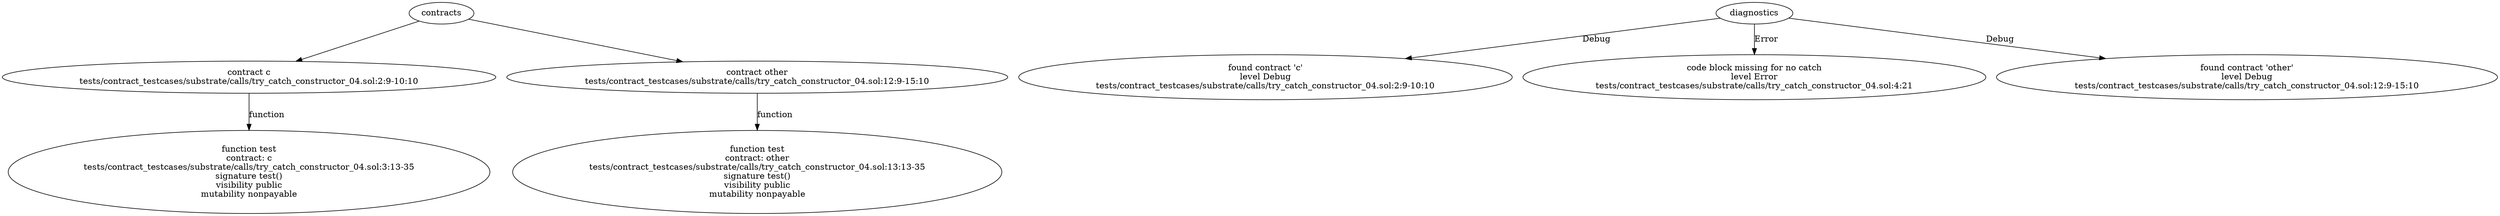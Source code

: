 strict digraph "tests/contract_testcases/substrate/calls/try_catch_constructor_04.sol" {
	contract [label="contract c\ntests/contract_testcases/substrate/calls/try_catch_constructor_04.sol:2:9-10:10"]
	test [label="function test\ncontract: c\ntests/contract_testcases/substrate/calls/try_catch_constructor_04.sol:3:13-35\nsignature test()\nvisibility public\nmutability nonpayable"]
	contract_3 [label="contract other\ntests/contract_testcases/substrate/calls/try_catch_constructor_04.sol:12:9-15:10"]
	test_4 [label="function test\ncontract: other\ntests/contract_testcases/substrate/calls/try_catch_constructor_04.sol:13:13-35\nsignature test()\nvisibility public\nmutability nonpayable"]
	diagnostic [label="found contract 'c'\nlevel Debug\ntests/contract_testcases/substrate/calls/try_catch_constructor_04.sol:2:9-10:10"]
	diagnostic_7 [label="code block missing for no catch\nlevel Error\ntests/contract_testcases/substrate/calls/try_catch_constructor_04.sol:4:21"]
	diagnostic_8 [label="found contract 'other'\nlevel Debug\ntests/contract_testcases/substrate/calls/try_catch_constructor_04.sol:12:9-15:10"]
	contracts -> contract
	contract -> test [label="function"]
	contracts -> contract_3
	contract_3 -> test_4 [label="function"]
	diagnostics -> diagnostic [label="Debug"]
	diagnostics -> diagnostic_7 [label="Error"]
	diagnostics -> diagnostic_8 [label="Debug"]
}
